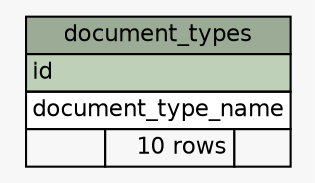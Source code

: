 // dot 2.2.1 on Windows 10 10.0
// SchemaSpy rev 590
digraph "document_types" {
  graph [
    rankdir="RL"
    bgcolor="#f7f7f7"
    nodesep="0.18"
    ranksep="0.46"
    fontname="Helvetica"
    fontsize="11"
  ];
  node [
    fontname="Helvetica"
    fontsize="11"
    shape="plaintext"
  ];
  edge [
    arrowsize="0.8"
  ];
  "document_types" [
    label=<
    <TABLE BORDER="0" CELLBORDER="1" CELLSPACING="0" BGCOLOR="#ffffff">
      <TR><TD COLSPAN="3" BGCOLOR="#9bab96" ALIGN="CENTER">document_types</TD></TR>
      <TR><TD PORT="id" COLSPAN="3" BGCOLOR="#bed1b8" ALIGN="LEFT">id</TD></TR>
      <TR><TD PORT="document_type_name" COLSPAN="3" ALIGN="LEFT">document_type_name</TD></TR>
      <TR><TD ALIGN="LEFT" BGCOLOR="#f7f7f7">  </TD><TD ALIGN="RIGHT" BGCOLOR="#f7f7f7">10 rows</TD><TD ALIGN="RIGHT" BGCOLOR="#f7f7f7">  </TD></TR>
    </TABLE>>
    URL="tables/document_types.html"
    tooltip="document_types"
  ];
}
